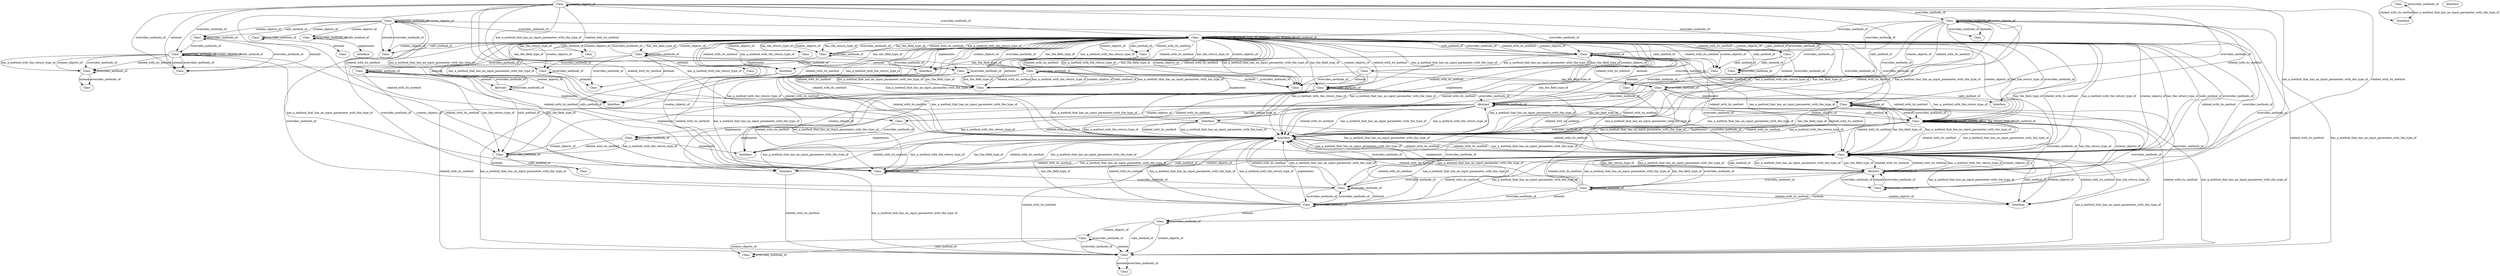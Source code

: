 // Subdue 5.2.2 graph in dot format

digraph SubdueGraph {
  1 [label="Class",color=black,fontcolor=black];
  2 [label="Class",color=black,fontcolor=black];
  3 [label="Class",color=black,fontcolor=black];
  4 [label="Class",color=black,fontcolor=black];
  5 [label="Interface",color=black,fontcolor=black];
  6 [label="Abstract",color=black,fontcolor=black];
  7 [label="Interface",color=black,fontcolor=black];
  8 [label="Interface",color=black,fontcolor=black];
  9 [label="Abstract",color=black,fontcolor=black];
  10 [label="Class",color=black,fontcolor=black];
  11 [label="Class",color=black,fontcolor=black];
  12 [label="Interface",color=black,fontcolor=black];
  13 [label="Interface",color=black,fontcolor=black];
  14 [label="Class",color=black,fontcolor=black];
  15 [label="Class",color=black,fontcolor=black];
  16 [label="Class",color=black,fontcolor=black];
  17 [label="Class",color=black,fontcolor=black];
  18 [label="Class",color=black,fontcolor=black];
  19 [label="Class",color=black,fontcolor=black];
  20 [label="Class",color=black,fontcolor=black];
  21 [label="Class",color=black,fontcolor=black];
  22 [label="Class",color=black,fontcolor=black];
  23 [label="Class",color=black,fontcolor=black];
  24 [label="Class",color=black,fontcolor=black];
  25 [label="Interface",color=black,fontcolor=black];
  26 [label="Interface",color=black,fontcolor=black];
  27 [label="Interface",color=black,fontcolor=black];
  28 [label="Class",color=black,fontcolor=black];
  29 [label="Class",color=black,fontcolor=black];
  30 [label="Abstract",color=black,fontcolor=black];
  31 [label="Class",color=black,fontcolor=black];
  32 [label="Class",color=black,fontcolor=black];
  33 [label="Class",color=black,fontcolor=black];
  34 [label="Class",color=black,fontcolor=black];
  35 [label="Class",color=black,fontcolor=black];
  36 [label="Class",color=black,fontcolor=black];
  37 [label="Class",color=black,fontcolor=black];
  38 [label="Class",color=black,fontcolor=black];
  39 [label="Class",color=black,fontcolor=black];
  40 [label="Class",color=black,fontcolor=black];
  41 [label="Class",color=black,fontcolor=black];
  42 [label="Class",color=black,fontcolor=black];
  43 [label="Interface",color=black,fontcolor=black];
  44 [label="Class",color=black,fontcolor=black];
  45 [label="Class",color=black,fontcolor=black];
  46 [label="Class",color=black,fontcolor=black];
  47 [label="Class",color=black,fontcolor=black];
  48 [label="Class",color=black,fontcolor=black];
  49 [label="Class",color=black,fontcolor=black];
  50 [label="Class",color=black,fontcolor=black];
  51 [label="Class",color=black,fontcolor=black];
  52 [label="Class",color=black,fontcolor=black];
  53 [label="Class",color=black,fontcolor=black];
  54 [label="Interface",color=black,fontcolor=black];
  55 [label="Class",color=black,fontcolor=black];
  56 [label="Class",color=black,fontcolor=black];
  57 [label="Class",color=black,fontcolor=black];
  58 [label="Class",color=black,fontcolor=black];
  59 [label="Class",color=black,fontcolor=black];
  60 [label="Class",color=black,fontcolor=black];
  61 [label="Class",color=black,fontcolor=black];
  62 [label="Class",color=black,fontcolor=black];
  63 [label="Interface",color=black,fontcolor=black];
  64 [label="Class",color=black,fontcolor=black];
  65 [label="Class",color=black,fontcolor=black];
  66 [label="Class",color=black,fontcolor=black];
  67 [label="Interface",color=black,fontcolor=black];
  68 [label="Class",color=black,fontcolor=black];
  2 -> 9 [label="extends",color=black,fontcolor=black];
  3 -> 13 [label="implements",color=black,fontcolor=black];
  6 -> 26 [label="implements",color=black,fontcolor=black];
  9 -> 7 [label="implements",color=black,fontcolor=black];
  10 -> 9 [label="extends",color=black,fontcolor=black];
  11 -> 13 [label="implements",color=black,fontcolor=black];
  14 -> 55 [label="extends",color=black,fontcolor=black];
  15 -> 6 [label="extends",color=black,fontcolor=black];
  16 -> 26 [label="implements",color=black,fontcolor=black];
  17 -> 56 [label="extends",color=black,fontcolor=black];
  18 -> 56 [label="extends",color=black,fontcolor=black];
  19 -> 30 [label="extends",color=black,fontcolor=black];
  20 -> 23 [label="extends",color=black,fontcolor=black];
  21 -> 34 [label="extends",color=black,fontcolor=black];
  22 -> 23 [label="extends",color=black,fontcolor=black];
  23 -> 29 [label="extends",color=black,fontcolor=black];
  23 -> 25 [label="implements",color=black,fontcolor=black];
  28 -> 33 [label="extends",color=black,fontcolor=black];
  30 -> 29 [label="extends",color=black,fontcolor=black];
  30 -> 25 [label="implements",color=black,fontcolor=black];
  33 -> 57 [label="extends",color=black,fontcolor=black];
  34 -> 25 [label="implements",color=black,fontcolor=black];
  15 -> 54 [label="implements",color=black,fontcolor=black];
  35 -> 58 [label="extends",color=black,fontcolor=black];
  36 -> 12 [label="implements",color=black,fontcolor=black];
  37 -> 59 [label="extends",color=black,fontcolor=black];
  38 -> 60 [label="extends",color=black,fontcolor=black];
  39 -> 43 [label="implements",color=black,fontcolor=black];
  40 -> 61 [label="extends",color=black,fontcolor=black];
  41 -> 58 [label="extends",color=black,fontcolor=black];
  41 -> 26 [label="implements",color=black,fontcolor=black];
  42 -> 62 [label="extends",color=black,fontcolor=black];
  44 -> 63 [label="implements",color=black,fontcolor=black];
  45 -> 43 [label="implements",color=black,fontcolor=black];
  46 -> 60 [label="extends",color=black,fontcolor=black];
  47 -> 18 [label="extends",color=black,fontcolor=black];
  48 -> 64 [label="extends",color=black,fontcolor=black];
  49 -> 64 [label="extends",color=black,fontcolor=black];
  50 -> 60 [label="extends",color=black,fontcolor=black];
  51 -> 65 [label="extends",color=black,fontcolor=black];
  52 -> 66 [label="extends",color=black,fontcolor=black];
  53 -> 67 [label="implements",color=black,fontcolor=black];
  18 -> 68 [label="extends",color=black,fontcolor=black];
  1 -> 1 [label="overrides_methods_of",color=black,fontcolor=black];
  2 -> 14 [label="has_the_field_type_of",color=black,fontcolor=black];
  2 -> 14 [label="creates_objects_of",color=black,fontcolor=black];
  2 -> 14 [label="has_the_return_type_of",color=black,fontcolor=black];
  2 -> 2 [label="overrides_methods_of",color=black,fontcolor=black];
  2 -> 14 [label="calls_method_of",color=black,fontcolor=black];
  2 -> 34 [label="calls_method_of",color=black,fontcolor=black];
  3 -> 3 [label="overrides_methods_of",color=black,fontcolor=black];
  3 -> 14 [label="related_with_its_method",color=black,fontcolor=black];
  3 -> 14 [label="has_a_method_with_the_return_type_of",color=black,fontcolor=black];
  3 -> 14 [label="creates_objects_of",color=black,fontcolor=black];
  4 -> 4 [label="overrides_methods_of",color=black,fontcolor=black];
  4 -> 5 [label="related_with_its_method",color=black,fontcolor=black];
  4 -> 5 [label="has_a_method_that_has_an_input_parameter_with_the_type_of",color=black,fontcolor=black];
  6 -> 6 [label="overrides_methods_of",color=black,fontcolor=black];
  6 -> 25 [label="related_with_its_method",color=black,fontcolor=black];
  6 -> 25 [label="has_a_method_that_has_an_input_parameter_with_the_type_of",color=black,fontcolor=black];
  6 -> 33 [label="related_with_its_method",color=black,fontcolor=black];
  6 -> 33 [label="has_a_method_that_has_an_input_parameter_with_the_type_of",color=black,fontcolor=black];
  6 -> 25 [label="has_a_method_with_the_return_type_of",color=black,fontcolor=black];
  6 -> 34 [label="creates_objects_of",color=black,fontcolor=black];
  6 -> 34 [label="calls_method_of",color=black,fontcolor=black];
  6 -> 13 [label="related_with_its_method",color=black,fontcolor=black];
  6 -> 13 [label="has_a_method_with_the_return_type_of",color=black,fontcolor=black];
  6 -> 3 [label="creates_objects_of",color=black,fontcolor=black];
  6 -> 11 [label="creates_objects_of",color=black,fontcolor=black];
  6 -> 11 [label="has_the_return_type_of",color=black,fontcolor=black];
  9 -> 9 [label="overrides_methods_of",color=black,fontcolor=black];
  9 -> 2 [label="overrides_methods_of",color=black,fontcolor=black];
  10 -> 2 [label="overrides_methods_of",color=black,fontcolor=black];
  11 -> 3 [label="overrides_methods_of",color=black,fontcolor=black];
  12 -> 32 [label="related_with_its_method",color=black,fontcolor=black];
  12 -> 32 [label="has_a_method_that_has_an_input_parameter_with_the_type_of",color=black,fontcolor=black];
  14 -> 14 [label="overrides_methods_of",color=black,fontcolor=black];
  14 -> 55 [label="calls_method_of",color=black,fontcolor=black];
  15 -> 16 [label="has_the_field_type_of",color=black,fontcolor=black];
  15 -> 16 [label="creates_objects_of",color=black,fontcolor=black];
  15 -> 16 [label="related_with_its_method",color=black,fontcolor=black];
  15 -> 16 [label="has_a_method_that_has_an_input_parameter_with_the_type_of",color=black,fontcolor=black];
  15 -> 15 [label="overrides_methods_of",color=black,fontcolor=black];
  15 -> 34 [label="creates_objects_of",color=black,fontcolor=black];
  15 -> 34 [label="has_the_return_type_of",color=black,fontcolor=black];
  15 -> 31 [label="related_with_its_method",color=black,fontcolor=black];
  15 -> 31 [label="has_a_method_with_the_return_type_of",color=black,fontcolor=black];
  15 -> 25 [label="related_with_its_method",color=black,fontcolor=black];
  15 -> 25 [label="has_a_method_that_has_an_input_parameter_with_the_type_of",color=black,fontcolor=black];
  15 -> 15 [label="related_with_its_method",color=black,fontcolor=black];
  15 -> 15 [label="creates_objects_of",color=black,fontcolor=black];
  15 -> 15 [label="calls_method_of",color=black,fontcolor=black];
  15 -> 13 [label="related_with_its_method",color=black,fontcolor=black];
  15 -> 13 [label="has_a_method_with_the_return_type_of",color=black,fontcolor=black];
  15 -> 6 [label="overrides_methods_of",color=black,fontcolor=black];
  15 -> 11 [label="creates_objects_of",color=black,fontcolor=black];
  15 -> 31 [label="creates_objects_of",color=black,fontcolor=black];
  15 -> 31 [label="has_the_return_type_of",color=black,fontcolor=black];
  15 -> 31 [label="calls_method_of",color=black,fontcolor=black];
  15 -> 1 [label="overrides_methods_of",color=black,fontcolor=black];
  15 -> 1 [label="calls_method_of",color=black,fontcolor=black];
  16 -> 16 [label="overrides_methods_of",color=black,fontcolor=black];
  16 -> 31 [label="related_with_its_method",color=black,fontcolor=black];
  16 -> 31 [label="has_a_method_that_has_an_input_parameter_with_the_type_of",color=black,fontcolor=black];
  16 -> 32 [label="related_with_its_method",color=black,fontcolor=black];
  16 -> 32 [label="has_a_method_that_has_an_input_parameter_with_the_type_of",color=black,fontcolor=black];
  16 -> 6 [label="overrides_methods_of",color=black,fontcolor=black];
  16 -> 25 [label="related_with_its_method",color=black,fontcolor=black];
  16 -> 25 [label="has_a_method_that_has_an_input_parameter_with_the_type_of",color=black,fontcolor=black];
  16 -> 33 [label="related_with_its_method",color=black,fontcolor=black];
  16 -> 33 [label="has_a_method_that_has_an_input_parameter_with_the_type_of",color=black,fontcolor=black];
  15 -> 31 [label="has_the_field_type_of",color=black,fontcolor=black];
  15 -> 18 [label="has_the_field_type_of",color=black,fontcolor=black];
  15 -> 17 [label="has_the_field_type_of",color=black,fontcolor=black];
  15 -> 48 [label="related_with_its_method",color=black,fontcolor=black];
  15 -> 48 [label="creates_objects_of",color=black,fontcolor=black];
  15 -> 48 [label="calls_method_of",color=black,fontcolor=black];
  15 -> 18 [label="creates_objects_of",color=black,fontcolor=black];
  15 -> 17 [label="creates_objects_of",color=black,fontcolor=black];
  15 -> 30 [label="related_with_its_method",color=black,fontcolor=black];
  15 -> 25 [label="has_the_field_type_of",color=black,fontcolor=black];
  17 -> 17 [label="overrides_methods_of",color=black,fontcolor=black];
  18 -> 18 [label="overrides_methods_of",color=black,fontcolor=black];
  18 -> 17 [label="overrides_methods_of",color=black,fontcolor=black];
  18 -> 15 [label="overrides_methods_of",color=black,fontcolor=black];
  18 -> 56 [label="overrides_methods_of",color=black,fontcolor=black];
  19 -> 30 [label="overrides_methods_of",color=black,fontcolor=black];
  19 -> 19 [label="overrides_methods_of",color=black,fontcolor=black];
  20 -> 23 [label="overrides_methods_of",color=black,fontcolor=black];
  20 -> 25 [label="related_with_its_method",color=black,fontcolor=black];
  20 -> 25 [label="has_a_method_that_has_an_input_parameter_with_the_type_of",color=black,fontcolor=black];
  20 -> 20 [label="overrides_methods_of",color=black,fontcolor=black];
  20 -> 15 [label="overrides_methods_of",color=black,fontcolor=black];
  20 -> 31 [label="related_with_its_method",color=black,fontcolor=black];
  20 -> 31 [label="has_a_method_that_has_an_input_parameter_with_the_type_of",color=black,fontcolor=black];
  21 -> 34 [label="overrides_methods_of",color=black,fontcolor=black];
  21 -> 15 [label="overrides_methods_of",color=black,fontcolor=black];
  21 -> 31 [label="related_with_its_method",color=black,fontcolor=black];
  21 -> 31 [label="has_a_method_that_has_an_input_parameter_with_the_type_of",color=black,fontcolor=black];
  21 -> 19 [label="overrides_methods_of",color=black,fontcolor=black];
  21 -> 25 [label="related_with_its_method",color=black,fontcolor=black];
  21 -> 25 [label="has_a_method_that_has_an_input_parameter_with_the_type_of",color=black,fontcolor=black];
  21 -> 25 [label="has_the_field_type_of",color=black,fontcolor=black];
  21 -> 31 [label="has_the_field_type_of",color=black,fontcolor=black];
  21 -> 21 [label="overrides_methods_of",color=black,fontcolor=black];
  22 -> 23 [label="overrides_methods_of",color=black,fontcolor=black];
  22 -> 25 [label="related_with_its_method",color=black,fontcolor=black];
  22 -> 25 [label="has_a_method_that_has_an_input_parameter_with_the_type_of",color=black,fontcolor=black];
  22 -> 15 [label="overrides_methods_of",color=black,fontcolor=black];
  22 -> 31 [label="related_with_its_method",color=black,fontcolor=black];
  22 -> 31 [label="has_a_method_that_has_an_input_parameter_with_the_type_of",color=black,fontcolor=black];
  22 -> 27 [label="related_with_its_method",color=black,fontcolor=black];
  22 -> 27 [label="creates_objects_of",color=black,fontcolor=black];
  22 -> 31 [label="has_the_field_type_of",color=black,fontcolor=black];
  22 -> 22 [label="overrides_methods_of",color=black,fontcolor=black];
  23 -> 25 [label="has_the_field_type_of",color=black,fontcolor=black];
  23 -> 25 [label="related_with_its_method",color=black,fontcolor=black];
  23 -> 25 [label="has_a_method_that_has_an_input_parameter_with_the_type_of",color=black,fontcolor=black];
  23 -> 23 [label="overrides_methods_of",color=black,fontcolor=black];
  23 -> 31 [label="related_with_its_method",color=black,fontcolor=black];
  23 -> 31 [label="has_a_method_that_has_an_input_parameter_with_the_type_of",color=black,fontcolor=black];
  23 -> 20 [label="overrides_methods_of",color=black,fontcolor=black];
  23 -> 15 [label="overrides_methods_of",color=black,fontcolor=black];
  23 -> 25 [label="has_a_method_with_the_return_type_of",color=black,fontcolor=black];
  23 -> 6 [label="overrides_methods_of",color=black,fontcolor=black];
  24 -> 24 [label="overrides_methods_of",color=black,fontcolor=black];
  25 -> 31 [label="related_with_its_method",color=black,fontcolor=black];
  25 -> 31 [label="has_a_method_that_has_an_input_parameter_with_the_type_of",color=black,fontcolor=black];
  26 -> 25 [label="related_with_its_method",color=black,fontcolor=black];
  26 -> 25 [label="has_a_method_that_has_an_input_parameter_with_the_type_of",color=black,fontcolor=black];
  26 -> 33 [label="related_with_its_method",color=black,fontcolor=black];
  26 -> 33 [label="has_a_method_that_has_an_input_parameter_with_the_type_of",color=black,fontcolor=black];
  28 -> 33 [label="overrides_methods_of",color=black,fontcolor=black];
  28 -> 28 [label="overrides_methods_of",color=black,fontcolor=black];
  28 -> 24 [label="creates_objects_of",color=black,fontcolor=black];
  28 -> 24 [label="calls_method_of",color=black,fontcolor=black];
  29 -> 29 [label="overrides_methods_of",color=black,fontcolor=black];
  29 -> 33 [label="creates_objects_of",color=black,fontcolor=black];
  29 -> 33 [label="calls_method_of",color=black,fontcolor=black];
  29 -> 28 [label="creates_objects_of",color=black,fontcolor=black];
  30 -> 20 [label="overrides_methods_of",color=black,fontcolor=black];
  30 -> 31 [label="related_with_its_method",color=black,fontcolor=black];
  30 -> 31 [label="has_a_method_with_the_return_type_of",color=black,fontcolor=black];
  30 -> 30 [label="overrides_methods_of",color=black,fontcolor=black];
  30 -> 31 [label="creates_objects_of",color=black,fontcolor=black];
  30 -> 31 [label="has_the_return_type_of",color=black,fontcolor=black];
  30 -> 15 [label="overrides_methods_of",color=black,fontcolor=black];
  30 -> 31 [label="has_a_method_that_has_an_input_parameter_with_the_type_of",color=black,fontcolor=black];
  30 -> 31 [label="calls_method_of",color=black,fontcolor=black];
  30 -> 19 [label="overrides_methods_of",color=black,fontcolor=black];
  30 -> 22 [label="overrides_methods_of",color=black,fontcolor=black];
  31 -> 6 [label="overrides_methods_of",color=black,fontcolor=black];
  31 -> 25 [label="related_with_its_method",color=black,fontcolor=black];
  31 -> 25 [label="has_a_method_that_has_an_input_parameter_with_the_type_of",color=black,fontcolor=black];
  31 -> 32 [label="creates_objects_of",color=black,fontcolor=black];
  31 -> 32 [label="calls_method_of",color=black,fontcolor=black];
  31 -> 33 [label="related_with_its_method",color=black,fontcolor=black];
  31 -> 33 [label="has_a_method_that_has_an_input_parameter_with_the_type_of",color=black,fontcolor=black];
  31 -> 31 [label="overrides_methods_of",color=black,fontcolor=black];
  31 -> 26 [label="related_with_its_method",color=black,fontcolor=black];
  31 -> 26 [label="has_a_method_that_has_an_input_parameter_with_the_type_of",color=black,fontcolor=black];
  31 -> 15 [label="overrides_methods_of",color=black,fontcolor=black];
  31 -> 30 [label="related_with_its_method",color=black,fontcolor=black];
  31 -> 30 [label="has_a_method_that_has_an_input_parameter_with_the_type_of",color=black,fontcolor=black];
  31 -> 27 [label="related_with_its_method",color=black,fontcolor=black];
  31 -> 27 [label="creates_objects_of",color=black,fontcolor=black];
  31 -> 30 [label="has_the_field_type_of",color=black,fontcolor=black];
  31 -> 22 [label="overrides_methods_of",color=black,fontcolor=black];
  31 -> 27 [label="has_the_return_type_of",color=black,fontcolor=black];
  31 -> 27 [label="has_a_method_that_has_an_input_parameter_with_the_type_of",color=black,fontcolor=black];
  31 -> 27 [label="calls_method_of",color=black,fontcolor=black];
  32 -> 25 [label="has_the_field_type_of",color=black,fontcolor=black];
  32 -> 25 [label="related_with_its_method",color=black,fontcolor=black];
  32 -> 25 [label="has_a_method_that_has_an_input_parameter_with_the_type_of",color=black,fontcolor=black];
  32 -> 25 [label="has_a_method_with_the_return_type_of",color=black,fontcolor=black];
  32 -> 32 [label="overrides_methods_of",color=black,fontcolor=black];
  32 -> 20 [label="overrides_methods_of",color=black,fontcolor=black];
  33 -> 57 [label="overrides_methods_of",color=black,fontcolor=black];
  34 -> 25 [label="related_with_its_method",color=black,fontcolor=black];
  34 -> 25 [label="has_a_method_with_the_return_type_of",color=black,fontcolor=black];
  34 -> 34 [label="overrides_methods_of",color=black,fontcolor=black];
  34 -> 30 [label="creates_objects_of",color=black,fontcolor=black];
  34 -> 19 [label="overrides_methods_of",color=black,fontcolor=black];
  34 -> 30 [label="has_the_return_type_of",color=black,fontcolor=black];
  34 -> 34 [label="creates_objects_of",color=black,fontcolor=black];
  34 -> 25 [label="has_a_method_that_has_an_input_parameter_with_the_type_of",color=black,fontcolor=black];
  34 -> 34 [label="has_the_return_type_of",color=black,fontcolor=black];
  34 -> 20 [label="overrides_methods_of",color=black,fontcolor=black];
  34 -> 34 [label="calls_method_of",color=black,fontcolor=black];
  34 -> 30 [label="overrides_methods_of",color=black,fontcolor=black];
  34 -> 15 [label="overrides_methods_of",color=black,fontcolor=black];
  34 -> 31 [label="related_with_its_method",color=black,fontcolor=black];
  34 -> 31 [label="has_a_method_that_has_an_input_parameter_with_the_type_of",color=black,fontcolor=black];
  15 -> 35 [label="has_the_field_type_of",color=black,fontcolor=black];
  15 -> 40 [label="has_the_field_type_of",color=black,fontcolor=black];
  15 -> 12 [label="has_the_field_type_of",color=black,fontcolor=black];
  15 -> 32 [label="creates_objects_of",color=black,fontcolor=black];
  15 -> 32 [label="calls_method_of",color=black,fontcolor=black];
  15 -> 43 [label="related_with_its_method",color=black,fontcolor=black];
  15 -> 21 [label="overrides_methods_of",color=black,fontcolor=black];
  15 -> 35 [label="related_with_its_method",color=black,fontcolor=black];
  15 -> 35 [label="has_a_method_with_the_return_type_of",color=black,fontcolor=black];
  15 -> 35 [label="creates_objects_of",color=black,fontcolor=black];
  15 -> 35 [label="has_the_return_type_of",color=black,fontcolor=black];
  15 -> 58 [label="related_with_its_method",color=black,fontcolor=black];
  15 -> 58 [label="has_a_method_with_the_return_type_of",color=black,fontcolor=black];
  15 -> 58 [label="creates_objects_of",color=black,fontcolor=black];
  15 -> 12 [label="related_with_its_method",color=black,fontcolor=black];
  15 -> 12 [label="has_a_method_with_the_return_type_of",color=black,fontcolor=black];
  15 -> 36 [label="creates_objects_of",color=black,fontcolor=black];
  15 -> 36 [label="has_the_return_type_of",color=black,fontcolor=black];
  15 -> 40 [label="related_with_its_method",color=black,fontcolor=black];
  15 -> 40 [label="has_a_method_with_the_return_type_of",color=black,fontcolor=black];
  15 -> 40 [label="creates_objects_of",color=black,fontcolor=black];
  15 -> 40 [label="has_the_return_type_of",color=black,fontcolor=black];
  15 -> 66 [label="creates_objects_of",color=black,fontcolor=black];
  15 -> 66 [label="calls_method_of",color=black,fontcolor=black];
  15 -> 45 [label="related_with_its_method",color=black,fontcolor=black];
  15 -> 45 [label="creates_objects_of",color=black,fontcolor=black];
  15 -> 45 [label="calls_method_of",color=black,fontcolor=black];
  15 -> 39 [label="related_with_its_method",color=black,fontcolor=black];
  15 -> 39 [label="creates_objects_of",color=black,fontcolor=black];
  15 -> 39 [label="calls_method_of",color=black,fontcolor=black];
  15 -> 47 [label="creates_objects_of",color=black,fontcolor=black];
  15 -> 58 [label="has_a_method_that_has_an_input_parameter_with_the_type_of",color=black,fontcolor=black];
  15 -> 7 [label="related_with_its_method",color=black,fontcolor=black];
  15 -> 49 [label="related_with_its_method",color=black,fontcolor=black];
  15 -> 49 [label="creates_objects_of",color=black,fontcolor=black];
  15 -> 49 [label="calls_method_of",color=black,fontcolor=black];
  15 -> 7 [label="has_a_method_with_the_return_type_of",color=black,fontcolor=black];
  15 -> 10 [label="creates_objects_of",color=black,fontcolor=black];
  15 -> 10 [label="has_the_return_type_of",color=black,fontcolor=black];
  15 -> 10 [label="calls_method_of",color=black,fontcolor=black];
  15 -> 19 [label="overrides_methods_of",color=black,fontcolor=black];
  15 -> 32 [label="related_with_its_method",color=black,fontcolor=black];
  35 -> 61 [label="has_the_field_type_of",color=black,fontcolor=black];
  35 -> 58 [label="overrides_methods_of",color=black,fontcolor=black];
  35 -> 61 [label="related_with_its_method",color=black,fontcolor=black];
  35 -> 61 [label="has_a_method_with_the_return_type_of",color=black,fontcolor=black];
  35 -> 35 [label="overrides_methods_of",color=black,fontcolor=black];
  35 -> 61 [label="creates_objects_of",color=black,fontcolor=black];
  35 -> 61 [label="calls_method_of",color=black,fontcolor=black];
  35 -> 15 [label="overrides_methods_of",color=black,fontcolor=black];
  35 -> 61 [label="has_a_method_that_has_an_input_parameter_with_the_type_of",color=black,fontcolor=black];
  37 -> 37 [label="overrides_methods_of",color=black,fontcolor=black];
  37 -> 59 [label="overrides_methods_of",color=black,fontcolor=black];
  38 -> 60 [label="overrides_methods_of",color=black,fontcolor=black];
  38 -> 38 [label="overrides_methods_of",color=black,fontcolor=black];
  38 -> 37 [label="creates_objects_of",color=black,fontcolor=black];
  38 -> 38 [label="creates_objects_of",color=black,fontcolor=black];
  38 -> 32 [label="related_with_its_method",color=black,fontcolor=black];
  38 -> 32 [label="has_a_method_that_has_an_input_parameter_with_the_type_of",color=black,fontcolor=black];
  38 -> 38 [label="calls_method_of",color=black,fontcolor=black];
  38 -> 37 [label="overrides_methods_of",color=black,fontcolor=black];
  38 -> 37 [label="related_with_its_method",color=black,fontcolor=black];
  38 -> 37 [label="has_a_method_with_the_return_type_of",color=black,fontcolor=black];
  39 -> 41 [label="has_the_field_type_of",color=black,fontcolor=black];
  39 -> 54 [label="has_the_field_type_of",color=black,fontcolor=black];
  39 -> 54 [label="related_with_its_method",color=black,fontcolor=black];
  39 -> 54 [label="has_a_method_that_has_an_input_parameter_with_the_type_of",color=black,fontcolor=black];
  39 -> 41 [label="creates_objects_of",color=black,fontcolor=black];
  39 -> 39 [label="overrides_methods_of",color=black,fontcolor=black];
  39 -> 25 [label="related_with_its_method",color=black,fontcolor=black];
  39 -> 25 [label="has_a_method_with_the_return_type_of",color=black,fontcolor=black];
  39 -> 15 [label="overrides_methods_of",color=black,fontcolor=black];
  39 -> 25 [label="has_a_method_that_has_an_input_parameter_with_the_type_of",color=black,fontcolor=black];
  39 -> 44 [label="related_with_its_method",color=black,fontcolor=black];
  39 -> 31 [label="related_with_its_method",color=black,fontcolor=black];
  39 -> 31 [label="has_a_method_that_has_an_input_parameter_with_the_type_of",color=black,fontcolor=black];
  39 -> 21 [label="overrides_methods_of",color=black,fontcolor=black];
  40 -> 15 [label="overrides_methods_of",color=black,fontcolor=black];
  40 -> 40 [label="overrides_methods_of",color=black,fontcolor=black];
  40 -> 37 [label="overrides_methods_of",color=black,fontcolor=black];
  41 -> 44 [label="has_the_field_type_of",color=black,fontcolor=black];
  41 -> 58 [label="overrides_methods_of",color=black,fontcolor=black];
  42 -> 42 [label="overrides_methods_of",color=black,fontcolor=black];
  42 -> 62 [label="overrides_methods_of",color=black,fontcolor=black];
  42 -> 63 [label="related_with_its_method",color=black,fontcolor=black];
  42 -> 44 [label="related_with_its_method",color=black,fontcolor=black];
  42 -> 25 [label="related_with_its_method",color=black,fontcolor=black];
  42 -> 6 [label="overrides_methods_of",color=black,fontcolor=black];
  42 -> 25 [label="has_a_method_that_has_an_input_parameter_with_the_type_of",color=black,fontcolor=black];
  42 -> 33 [label="related_with_its_method",color=black,fontcolor=black];
  42 -> 33 [label="has_a_method_that_has_an_input_parameter_with_the_type_of",color=black,fontcolor=black];
  42 -> 25 [label="has_a_method_with_the_return_type_of",color=black,fontcolor=black];
  42 -> 39 [label="overrides_methods_of",color=black,fontcolor=black];
  42 -> 44 [label="creates_objects_of",color=black,fontcolor=black];
  42 -> 42 [label="creates_objects_of",color=black,fontcolor=black];
  42 -> 25 [label="has_the_field_type_of",color=black,fontcolor=black];
  42 -> 15 [label="overrides_methods_of",color=black,fontcolor=black];
  43 -> 25 [label="has_a_method_with_the_return_type_of",color=black,fontcolor=black];
  43 -> 25 [label="related_with_its_method",color=black,fontcolor=black];
  43 -> 25 [label="has_a_method_that_has_an_input_parameter_with_the_type_of",color=black,fontcolor=black];
  43 -> 31 [label="related_with_its_method",color=black,fontcolor=black];
  43 -> 31 [label="has_a_method_that_has_an_input_parameter_with_the_type_of",color=black,fontcolor=black];
  44 -> 25 [label="has_the_field_type_of",color=black,fontcolor=black];
  44 -> 25 [label="related_with_its_method",color=black,fontcolor=black];
  44 -> 25 [label="has_a_method_that_has_an_input_parameter_with_the_type_of",color=black,fontcolor=black];
  44 -> 44 [label="overrides_methods_of",color=black,fontcolor=black];
  44 -> 34 [label="related_with_its_method",color=black,fontcolor=black];
  44 -> 34 [label="has_a_method_with_the_return_type_of",color=black,fontcolor=black];
  44 -> 6 [label="overrides_methods_of",color=black,fontcolor=black];
  44 -> 32 [label="overrides_methods_of",color=black,fontcolor=black];
  45 -> 54 [label="has_the_field_type_of",color=black,fontcolor=black];
  46 -> 42 [label="overrides_methods_of",color=black,fontcolor=black];
  46 -> 60 [label="overrides_methods_of",color=black,fontcolor=black];
  46 -> 38 [label="overrides_methods_of",color=black,fontcolor=black];
  46 -> 32 [label="related_with_its_method",color=black,fontcolor=black];
  46 -> 6 [label="calls_method_of",color=black,fontcolor=black];
  46 -> 54 [label="related_with_its_method",color=black,fontcolor=black];
  46 -> 54 [label="has_a_method_that_has_an_input_parameter_with_the_type_of",color=black,fontcolor=black];
  46 -> 46 [label="creates_objects_of",color=black,fontcolor=black];
  46 -> 39 [label="overrides_methods_of",color=black,fontcolor=black];
  46 -> 25 [label="related_with_its_method",color=black,fontcolor=black];
  46 -> 25 [label="has_a_method_with_the_return_type_of",color=black,fontcolor=black];
  46 -> 15 [label="overrides_methods_of",color=black,fontcolor=black];
  46 -> 25 [label="has_a_method_that_has_an_input_parameter_with_the_type_of",color=black,fontcolor=black];
  46 -> 31 [label="related_with_its_method",color=black,fontcolor=black];
  46 -> 31 [label="has_a_method_that_has_an_input_parameter_with_the_type_of",color=black,fontcolor=black];
  46 -> 21 [label="overrides_methods_of",color=black,fontcolor=black];
  47 -> 61 [label="has_the_field_type_of",color=black,fontcolor=black];
  47 -> 61 [label="related_with_its_method",color=black,fontcolor=black];
  47 -> 61 [label="has_a_method_that_has_an_input_parameter_with_the_type_of",color=black,fontcolor=black];
  47 -> 47 [label="overrides_methods_of",color=black,fontcolor=black];
  48 -> 64 [label="overrides_methods_of",color=black,fontcolor=black];
  48 -> 49 [label="calls_method_of",color=black,fontcolor=black];
  48 -> 15 [label="overrides_methods_of",color=black,fontcolor=black];
  48 -> 1 [label="calls_method_of",color=black,fontcolor=black];
  49 -> 64 [label="overrides_methods_of",color=black,fontcolor=black];
  50 -> 60 [label="overrides_methods_of",color=black,fontcolor=black];
  50 -> 38 [label="overrides_methods_of",color=black,fontcolor=black];
  50 -> 50 [label="overrides_methods_of",color=black,fontcolor=black];
  51 -> 51 [label="overrides_methods_of",color=black,fontcolor=black];
  52 -> 15 [label="overrides_methods_of",color=black,fontcolor=black];
  52 -> 66 [label="overrides_methods_of",color=black,fontcolor=black];
  52 -> 7 [label="related_with_its_method",color=black,fontcolor=black];
  52 -> 7 [label="has_a_method_that_has_an_input_parameter_with_the_type_of",color=black,fontcolor=black];
  52 -> 50 [label="creates_objects_of",color=black,fontcolor=black];
  52 -> 52 [label="overrides_methods_of",color=black,fontcolor=black];
  52 -> 51 [label="creates_objects_of",color=black,fontcolor=black];
  52 -> 52 [label="creates_objects_of",color=black,fontcolor=black];
  52 -> 39 [label="overrides_methods_of",color=black,fontcolor=black];
  52 -> 50 [label="calls_method_of",color=black,fontcolor=black];
  52 -> 53 [label="creates_objects_of",color=black,fontcolor=black];
  53 -> 53 [label="overrides_methods_of",color=black,fontcolor=black];
  53 -> 53 [label="calls_method_of",color=black,fontcolor=black];
  18 -> 47 [label="overrides_methods_of",color=black,fontcolor=black];
  54 -> 25 [label="related_with_its_method",color=black,fontcolor=black];
  54 -> 25 [label="has_a_method_that_has_an_input_parameter_with_the_type_of",color=black,fontcolor=black];
}
